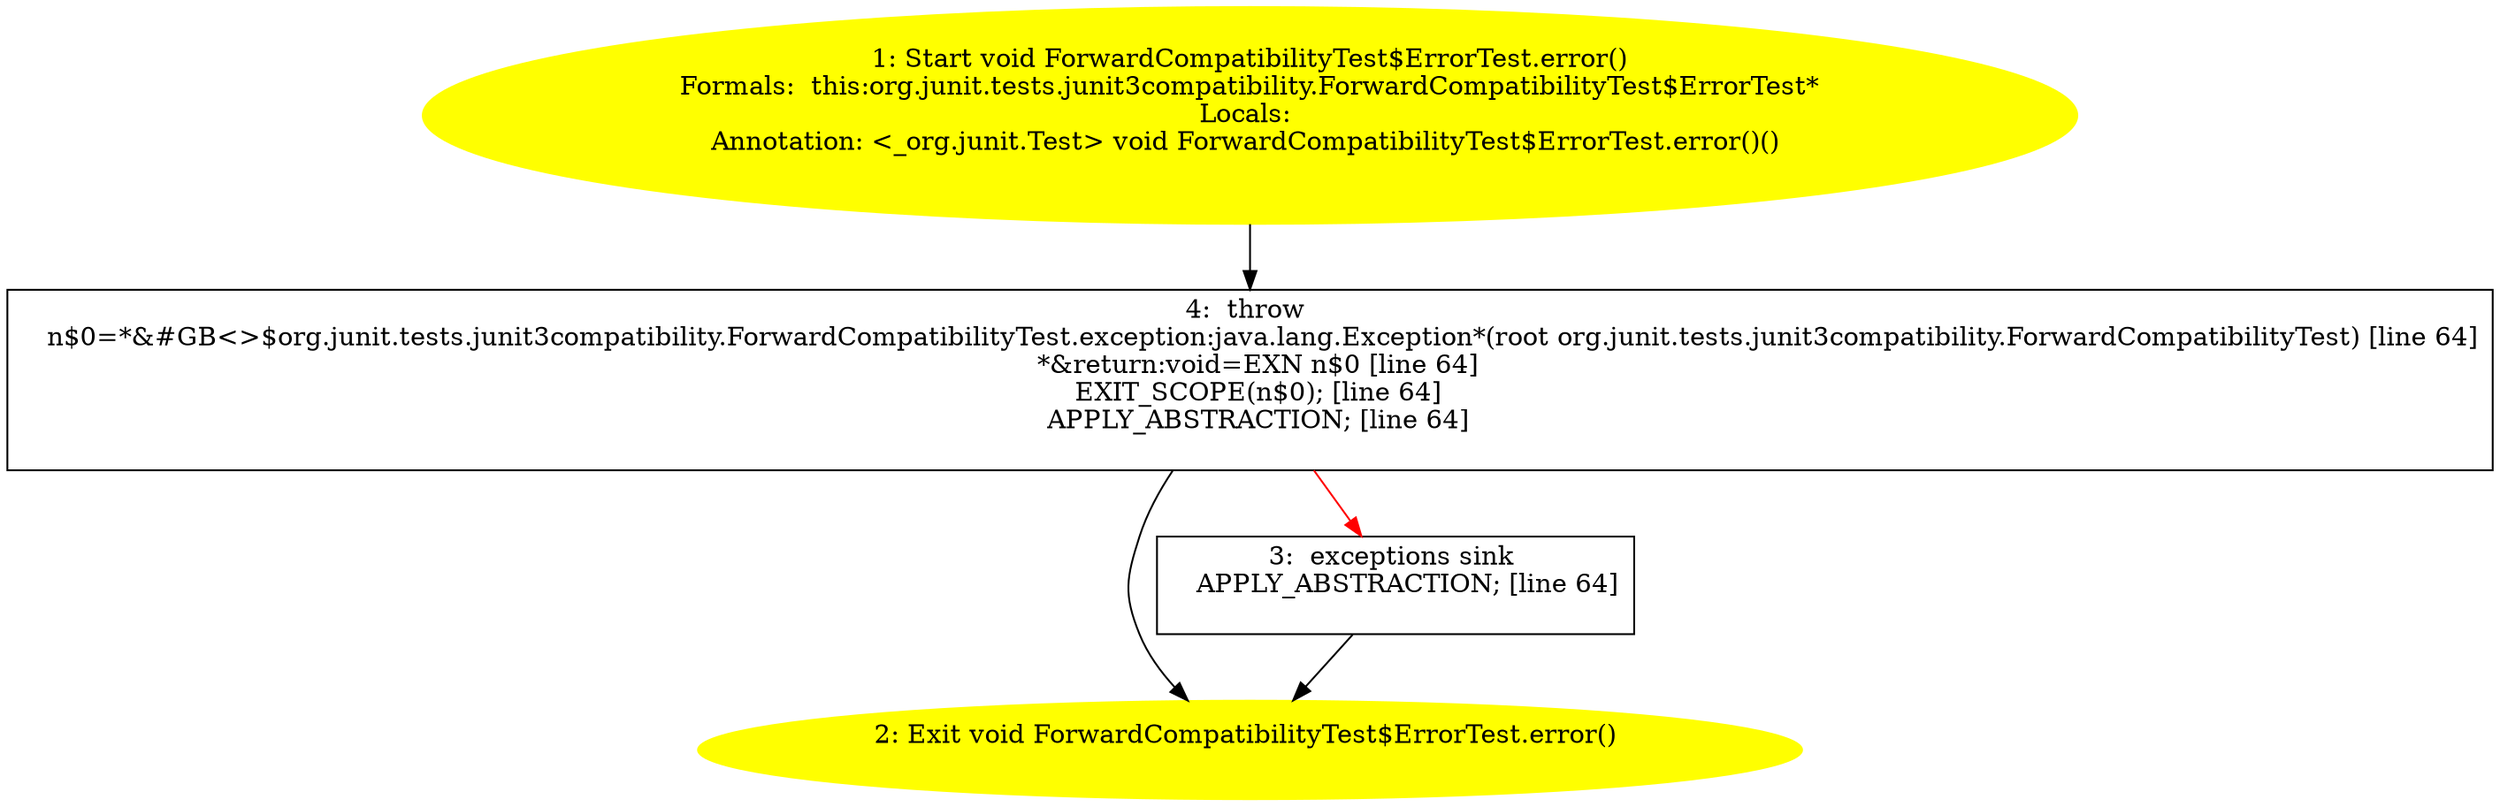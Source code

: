 /* @generated */
digraph cfg {
"org.junit.tests.junit3compatibility.ForwardCompatibilityTest$ErrorTest.error():void.c3a91314cb6c76b366a6b234ecbed0fc_1" [label="1: Start void ForwardCompatibilityTest$ErrorTest.error()\nFormals:  this:org.junit.tests.junit3compatibility.ForwardCompatibilityTest$ErrorTest*\nLocals: \nAnnotation: <_org.junit.Test> void ForwardCompatibilityTest$ErrorTest.error()() \n  " color=yellow style=filled]
	

	 "org.junit.tests.junit3compatibility.ForwardCompatibilityTest$ErrorTest.error():void.c3a91314cb6c76b366a6b234ecbed0fc_1" -> "org.junit.tests.junit3compatibility.ForwardCompatibilityTest$ErrorTest.error():void.c3a91314cb6c76b366a6b234ecbed0fc_4" ;
"org.junit.tests.junit3compatibility.ForwardCompatibilityTest$ErrorTest.error():void.c3a91314cb6c76b366a6b234ecbed0fc_2" [label="2: Exit void ForwardCompatibilityTest$ErrorTest.error() \n  " color=yellow style=filled]
	

"org.junit.tests.junit3compatibility.ForwardCompatibilityTest$ErrorTest.error():void.c3a91314cb6c76b366a6b234ecbed0fc_3" [label="3:  exceptions sink \n   APPLY_ABSTRACTION; [line 64]\n " shape="box"]
	

	 "org.junit.tests.junit3compatibility.ForwardCompatibilityTest$ErrorTest.error():void.c3a91314cb6c76b366a6b234ecbed0fc_3" -> "org.junit.tests.junit3compatibility.ForwardCompatibilityTest$ErrorTest.error():void.c3a91314cb6c76b366a6b234ecbed0fc_2" ;
"org.junit.tests.junit3compatibility.ForwardCompatibilityTest$ErrorTest.error():void.c3a91314cb6c76b366a6b234ecbed0fc_4" [label="4:  throw \n   n$0=*&#GB<>$org.junit.tests.junit3compatibility.ForwardCompatibilityTest.exception:java.lang.Exception*(root org.junit.tests.junit3compatibility.ForwardCompatibilityTest) [line 64]\n  *&return:void=EXN n$0 [line 64]\n  EXIT_SCOPE(n$0); [line 64]\n  APPLY_ABSTRACTION; [line 64]\n " shape="box"]
	

	 "org.junit.tests.junit3compatibility.ForwardCompatibilityTest$ErrorTest.error():void.c3a91314cb6c76b366a6b234ecbed0fc_4" -> "org.junit.tests.junit3compatibility.ForwardCompatibilityTest$ErrorTest.error():void.c3a91314cb6c76b366a6b234ecbed0fc_2" ;
	 "org.junit.tests.junit3compatibility.ForwardCompatibilityTest$ErrorTest.error():void.c3a91314cb6c76b366a6b234ecbed0fc_4" -> "org.junit.tests.junit3compatibility.ForwardCompatibilityTest$ErrorTest.error():void.c3a91314cb6c76b366a6b234ecbed0fc_3" [color="red" ];
}

